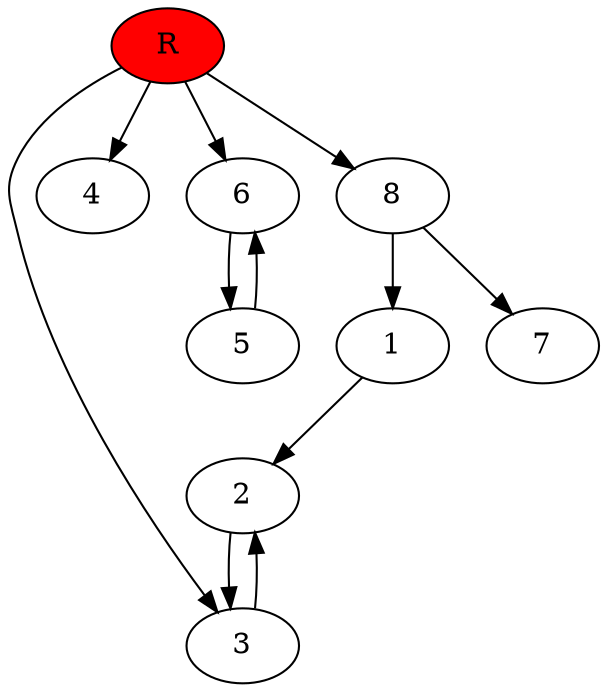digraph prb10692 {
	1
	2
	3
	4
	5
	6
	7
	8
	R [fillcolor="#ff0000" style=filled]
	1 -> 2
	2 -> 3
	3 -> 2
	5 -> 6
	6 -> 5
	8 -> 1
	8 -> 7
	R -> 3
	R -> 4
	R -> 6
	R -> 8
}
